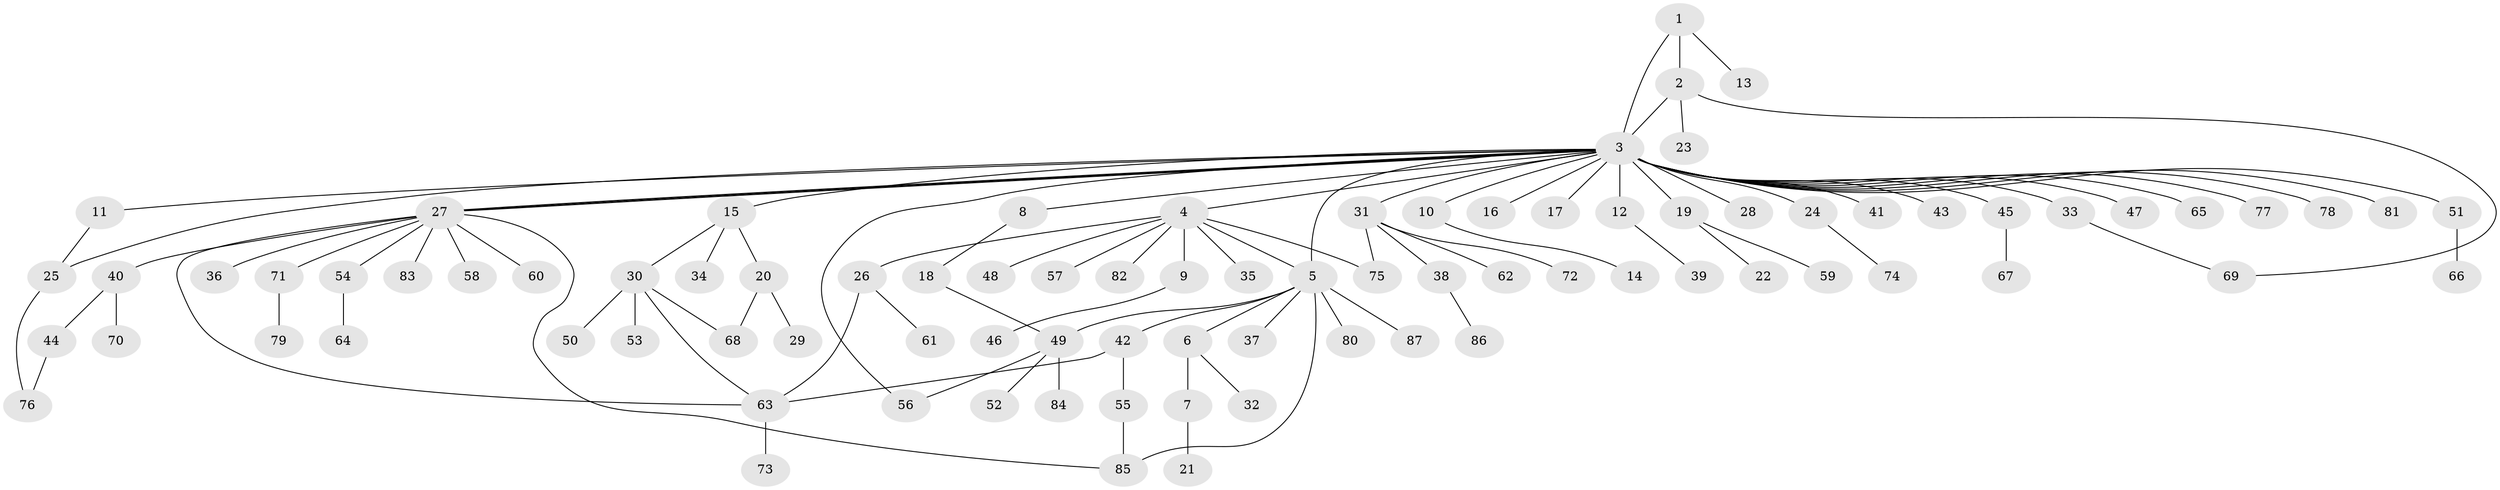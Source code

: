 // Generated by graph-tools (version 1.1) at 2025/35/03/09/25 02:35:47]
// undirected, 87 vertices, 102 edges
graph export_dot {
graph [start="1"]
  node [color=gray90,style=filled];
  1;
  2;
  3;
  4;
  5;
  6;
  7;
  8;
  9;
  10;
  11;
  12;
  13;
  14;
  15;
  16;
  17;
  18;
  19;
  20;
  21;
  22;
  23;
  24;
  25;
  26;
  27;
  28;
  29;
  30;
  31;
  32;
  33;
  34;
  35;
  36;
  37;
  38;
  39;
  40;
  41;
  42;
  43;
  44;
  45;
  46;
  47;
  48;
  49;
  50;
  51;
  52;
  53;
  54;
  55;
  56;
  57;
  58;
  59;
  60;
  61;
  62;
  63;
  64;
  65;
  66;
  67;
  68;
  69;
  70;
  71;
  72;
  73;
  74;
  75;
  76;
  77;
  78;
  79;
  80;
  81;
  82;
  83;
  84;
  85;
  86;
  87;
  1 -- 2;
  1 -- 3;
  1 -- 13;
  2 -- 3;
  2 -- 23;
  2 -- 69;
  3 -- 4;
  3 -- 5;
  3 -- 8;
  3 -- 10;
  3 -- 11;
  3 -- 12;
  3 -- 15;
  3 -- 16;
  3 -- 17;
  3 -- 19;
  3 -- 24;
  3 -- 25;
  3 -- 27;
  3 -- 27;
  3 -- 27;
  3 -- 28;
  3 -- 31;
  3 -- 33;
  3 -- 41;
  3 -- 43;
  3 -- 45;
  3 -- 47;
  3 -- 51;
  3 -- 56;
  3 -- 65;
  3 -- 77;
  3 -- 78;
  3 -- 81;
  4 -- 5;
  4 -- 9;
  4 -- 26;
  4 -- 35;
  4 -- 48;
  4 -- 57;
  4 -- 75;
  4 -- 82;
  5 -- 6;
  5 -- 37;
  5 -- 42;
  5 -- 49;
  5 -- 80;
  5 -- 85;
  5 -- 87;
  6 -- 7;
  6 -- 32;
  7 -- 21;
  8 -- 18;
  9 -- 46;
  10 -- 14;
  11 -- 25;
  12 -- 39;
  15 -- 20;
  15 -- 30;
  15 -- 34;
  18 -- 49;
  19 -- 22;
  19 -- 59;
  20 -- 29;
  20 -- 68;
  24 -- 74;
  25 -- 76;
  26 -- 61;
  26 -- 63;
  27 -- 36;
  27 -- 40;
  27 -- 54;
  27 -- 58;
  27 -- 60;
  27 -- 63;
  27 -- 71;
  27 -- 83;
  27 -- 85;
  30 -- 50;
  30 -- 53;
  30 -- 63;
  30 -- 68;
  31 -- 38;
  31 -- 62;
  31 -- 72;
  31 -- 75;
  33 -- 69;
  38 -- 86;
  40 -- 44;
  40 -- 70;
  42 -- 55;
  42 -- 63;
  44 -- 76;
  45 -- 67;
  49 -- 52;
  49 -- 56;
  49 -- 84;
  51 -- 66;
  54 -- 64;
  55 -- 85;
  63 -- 73;
  71 -- 79;
}
